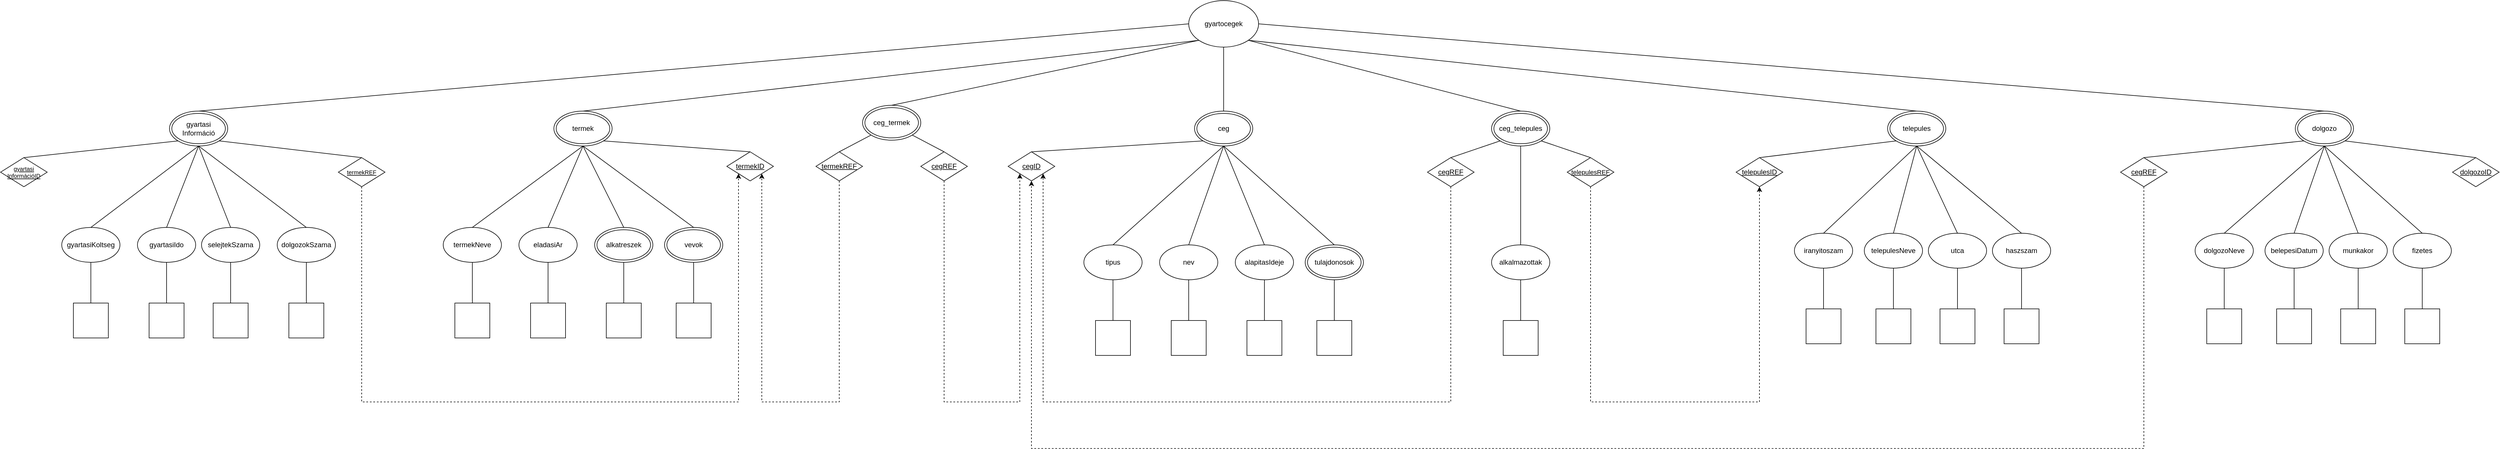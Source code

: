 <mxfile version="22.1.4" type="device">
  <diagram name="1 oldal" id="Rs6_arZtTbq6OqlRmlSQ">
    <mxGraphModel dx="5931" dy="1873" grid="1" gridSize="10" guides="1" tooltips="1" connect="1" arrows="1" fold="1" page="1" pageScale="1" pageWidth="827" pageHeight="1169" math="0" shadow="0">
      <root>
        <mxCell id="0" />
        <mxCell id="1" parent="0" />
        <mxCell id="69vFRkAeD7c9XC2ptMdu-1" value="gyartocegek" style="ellipse;whiteSpace=wrap;html=1;" parent="1" vertex="1">
          <mxGeometry x="340" y="30" width="120" height="80" as="geometry" />
        </mxCell>
        <mxCell id="69vFRkAeD7c9XC2ptMdu-2" value="ceg" style="ellipse;shape=doubleEllipse;whiteSpace=wrap;html=1;" parent="1" vertex="1">
          <mxGeometry x="350" y="220" width="100" height="60" as="geometry" />
        </mxCell>
        <mxCell id="69vFRkAeD7c9XC2ptMdu-3" value="telepules" style="ellipse;shape=doubleEllipse;whiteSpace=wrap;html=1;" parent="1" vertex="1">
          <mxGeometry x="1540" y="220" width="100" height="60" as="geometry" />
        </mxCell>
        <mxCell id="69vFRkAeD7c9XC2ptMdu-4" value="termek" style="ellipse;shape=doubleEllipse;whiteSpace=wrap;html=1;" parent="1" vertex="1">
          <mxGeometry x="-750" y="220" width="100" height="60" as="geometry" />
        </mxCell>
        <mxCell id="69vFRkAeD7c9XC2ptMdu-5" value="ceg_termek" style="ellipse;shape=doubleEllipse;whiteSpace=wrap;html=1;" parent="1" vertex="1">
          <mxGeometry x="-220" y="210" width="100" height="60" as="geometry" />
        </mxCell>
        <mxCell id="69vFRkAeD7c9XC2ptMdu-6" value="ceg_telepules" style="ellipse;shape=doubleEllipse;whiteSpace=wrap;html=1;" parent="1" vertex="1">
          <mxGeometry x="860" y="220" width="100" height="60" as="geometry" />
        </mxCell>
        <mxCell id="69vFRkAeD7c9XC2ptMdu-7" value="dolgozo" style="ellipse;shape=doubleEllipse;whiteSpace=wrap;html=1;" parent="1" vertex="1">
          <mxGeometry x="2240" y="220" width="100" height="60" as="geometry" />
        </mxCell>
        <mxCell id="69vFRkAeD7c9XC2ptMdu-8" value="gyartasi&lt;br&gt;Információ" style="ellipse;shape=doubleEllipse;whiteSpace=wrap;html=1;" parent="1" vertex="1">
          <mxGeometry x="-1410" y="220" width="100" height="60" as="geometry" />
        </mxCell>
        <mxCell id="69vFRkAeD7c9XC2ptMdu-9" value="&lt;u&gt;cegID&lt;/u&gt;" style="rhombus;whiteSpace=wrap;html=1;" parent="1" vertex="1">
          <mxGeometry x="30" y="290" width="80" height="50" as="geometry" />
        </mxCell>
        <mxCell id="69vFRkAeD7c9XC2ptMdu-10" value="&lt;u&gt;termekID&lt;/u&gt;" style="rhombus;whiteSpace=wrap;html=1;" parent="1" vertex="1">
          <mxGeometry x="-453" y="290" width="80" height="50" as="geometry" />
        </mxCell>
        <mxCell id="69vFRkAeD7c9XC2ptMdu-11" value="&lt;u style=&quot;font-size: 10px;&quot;&gt;gyartasi&lt;br style=&quot;font-size: 10px;&quot;&gt;InformációID&lt;br style=&quot;font-size: 10px;&quot;&gt;&lt;/u&gt;" style="rhombus;whiteSpace=wrap;html=1;fontSize=10;" parent="1" vertex="1">
          <mxGeometry x="-1700" y="300" width="80" height="50" as="geometry" />
        </mxCell>
        <mxCell id="69vFRkAeD7c9XC2ptMdu-12" value="&lt;u&gt;cegREF&lt;/u&gt;" style="rhombus;whiteSpace=wrap;html=1;" parent="1" vertex="1">
          <mxGeometry x="750" y="300" width="80" height="50" as="geometry" />
        </mxCell>
        <mxCell id="69vFRkAeD7c9XC2ptMdu-13" value="&lt;u style=&quot;font-size: 11px;&quot;&gt;telepulesREF&lt;/u&gt;" style="rhombus;whiteSpace=wrap;html=1;fontSize=11;" parent="1" vertex="1">
          <mxGeometry x="990" y="300" width="80" height="50" as="geometry" />
        </mxCell>
        <mxCell id="69vFRkAeD7c9XC2ptMdu-14" value="&lt;u&gt;cegREF&lt;/u&gt;" style="rhombus;whiteSpace=wrap;html=1;" parent="1" vertex="1">
          <mxGeometry x="-120" y="290" width="80" height="50" as="geometry" />
        </mxCell>
        <mxCell id="69vFRkAeD7c9XC2ptMdu-15" value="&lt;u&gt;termekREF&lt;/u&gt;" style="rhombus;whiteSpace=wrap;html=1;" parent="1" vertex="1">
          <mxGeometry x="-300" y="290" width="80" height="50" as="geometry" />
        </mxCell>
        <mxCell id="69vFRkAeD7c9XC2ptMdu-16" value="&lt;u&gt;telepulesID&lt;/u&gt;" style="rhombus;whiteSpace=wrap;html=1;" parent="1" vertex="1">
          <mxGeometry x="1280" y="300" width="80" height="50" as="geometry" />
        </mxCell>
        <mxCell id="69vFRkAeD7c9XC2ptMdu-17" value="&lt;u&gt;dolgozoID&lt;/u&gt;" style="rhombus;whiteSpace=wrap;html=1;" parent="1" vertex="1">
          <mxGeometry x="2510" y="300" width="80" height="50" as="geometry" />
        </mxCell>
        <mxCell id="69vFRkAeD7c9XC2ptMdu-18" value="&lt;u&gt;cegREF&lt;/u&gt;" style="rhombus;whiteSpace=wrap;html=1;" parent="1" vertex="1">
          <mxGeometry x="1940" y="300" width="80" height="50" as="geometry" />
        </mxCell>
        <mxCell id="69vFRkAeD7c9XC2ptMdu-131" style="edgeStyle=elbowEdgeStyle;rounded=0;orthogonalLoop=1;jettySize=auto;html=1;exitX=0.5;exitY=1;exitDx=0;exitDy=0;entryX=0;entryY=1;entryDx=0;entryDy=0;elbow=vertical;dashed=1;fontColor=#000000;" parent="1" source="69vFRkAeD7c9XC2ptMdu-19" target="69vFRkAeD7c9XC2ptMdu-10" edge="1">
          <mxGeometry relative="1" as="geometry">
            <Array as="points">
              <mxPoint x="-770" y="720" />
            </Array>
          </mxGeometry>
        </mxCell>
        <mxCell id="69vFRkAeD7c9XC2ptMdu-19" value="&lt;u style=&quot;font-size: 10px;&quot;&gt;termekREF&lt;br style=&quot;font-size: 10px;&quot;&gt;&lt;/u&gt;" style="rhombus;whiteSpace=wrap;html=1;fontSize=10;" parent="1" vertex="1">
          <mxGeometry x="-1120" y="300" width="80" height="50" as="geometry" />
        </mxCell>
        <mxCell id="69vFRkAeD7c9XC2ptMdu-20" value="nev" style="ellipse;whiteSpace=wrap;html=1;" parent="1" vertex="1">
          <mxGeometry x="290" y="450" width="100" height="60" as="geometry" />
        </mxCell>
        <mxCell id="69vFRkAeD7c9XC2ptMdu-21" value="tipus" style="ellipse;whiteSpace=wrap;html=1;" parent="1" vertex="1">
          <mxGeometry x="160" y="450" width="100" height="60" as="geometry" />
        </mxCell>
        <mxCell id="69vFRkAeD7c9XC2ptMdu-22" value="alapitasIdeje" style="ellipse;whiteSpace=wrap;html=1;" parent="1" vertex="1">
          <mxGeometry x="420" y="450" width="100" height="60" as="geometry" />
        </mxCell>
        <mxCell id="69vFRkAeD7c9XC2ptMdu-23" value="tulajdonosok" style="ellipse;shape=doubleEllipse;whiteSpace=wrap;html=1;" parent="1" vertex="1">
          <mxGeometry x="540" y="450" width="100" height="60" as="geometry" />
        </mxCell>
        <mxCell id="69vFRkAeD7c9XC2ptMdu-24" value="" style="whiteSpace=wrap;html=1;aspect=fixed;" parent="1" vertex="1">
          <mxGeometry x="180" y="580" width="60" height="60" as="geometry" />
        </mxCell>
        <mxCell id="69vFRkAeD7c9XC2ptMdu-25" value="" style="whiteSpace=wrap;html=1;aspect=fixed;" parent="1" vertex="1">
          <mxGeometry x="310" y="580" width="60" height="60" as="geometry" />
        </mxCell>
        <mxCell id="69vFRkAeD7c9XC2ptMdu-26" value="" style="whiteSpace=wrap;html=1;aspect=fixed;" parent="1" vertex="1">
          <mxGeometry x="440" y="580" width="60" height="60" as="geometry" />
        </mxCell>
        <mxCell id="69vFRkAeD7c9XC2ptMdu-27" value="" style="whiteSpace=wrap;html=1;aspect=fixed;" parent="1" vertex="1">
          <mxGeometry x="560" y="580" width="60" height="60" as="geometry" />
        </mxCell>
        <mxCell id="69vFRkAeD7c9XC2ptMdu-28" value="alkalmazottak" style="ellipse;whiteSpace=wrap;html=1;" parent="1" vertex="1">
          <mxGeometry x="860" y="450" width="100" height="60" as="geometry" />
        </mxCell>
        <mxCell id="69vFRkAeD7c9XC2ptMdu-29" value="" style="whiteSpace=wrap;html=1;aspect=fixed;" parent="1" vertex="1">
          <mxGeometry x="880" y="580" width="60" height="60" as="geometry" />
        </mxCell>
        <mxCell id="69vFRkAeD7c9XC2ptMdu-32" value="iranyitoszam" style="ellipse;whiteSpace=wrap;html=1;" parent="1" vertex="1">
          <mxGeometry x="1380" y="430" width="100" height="60" as="geometry" />
        </mxCell>
        <mxCell id="69vFRkAeD7c9XC2ptMdu-33" value="" style="whiteSpace=wrap;html=1;aspect=fixed;" parent="1" vertex="1">
          <mxGeometry x="1400" y="560" width="60" height="60" as="geometry" />
        </mxCell>
        <mxCell id="69vFRkAeD7c9XC2ptMdu-34" value="telepulesNeve" style="ellipse;whiteSpace=wrap;html=1;" parent="1" vertex="1">
          <mxGeometry x="1500" y="430" width="100" height="60" as="geometry" />
        </mxCell>
        <mxCell id="69vFRkAeD7c9XC2ptMdu-35" value="" style="whiteSpace=wrap;html=1;aspect=fixed;" parent="1" vertex="1">
          <mxGeometry x="1520" y="560" width="60" height="60" as="geometry" />
        </mxCell>
        <mxCell id="69vFRkAeD7c9XC2ptMdu-36" value="utca" style="ellipse;whiteSpace=wrap;html=1;" parent="1" vertex="1">
          <mxGeometry x="1610" y="430" width="100" height="60" as="geometry" />
        </mxCell>
        <mxCell id="69vFRkAeD7c9XC2ptMdu-37" value="" style="whiteSpace=wrap;html=1;aspect=fixed;" parent="1" vertex="1">
          <mxGeometry x="1630" y="560" width="60" height="60" as="geometry" />
        </mxCell>
        <mxCell id="69vFRkAeD7c9XC2ptMdu-38" value="haszszam" style="ellipse;whiteSpace=wrap;html=1;" parent="1" vertex="1">
          <mxGeometry x="1720" y="430" width="100" height="60" as="geometry" />
        </mxCell>
        <mxCell id="69vFRkAeD7c9XC2ptMdu-39" value="" style="whiteSpace=wrap;html=1;aspect=fixed;" parent="1" vertex="1">
          <mxGeometry x="1740" y="560" width="60" height="60" as="geometry" />
        </mxCell>
        <mxCell id="69vFRkAeD7c9XC2ptMdu-40" value="dolgozoNeve" style="ellipse;whiteSpace=wrap;html=1;" parent="1" vertex="1">
          <mxGeometry x="2068" y="430" width="100" height="60" as="geometry" />
        </mxCell>
        <mxCell id="69vFRkAeD7c9XC2ptMdu-41" value="" style="whiteSpace=wrap;html=1;aspect=fixed;" parent="1" vertex="1">
          <mxGeometry x="2088" y="560" width="60" height="60" as="geometry" />
        </mxCell>
        <mxCell id="69vFRkAeD7c9XC2ptMdu-42" value="belepesiDatum" style="ellipse;whiteSpace=wrap;html=1;" parent="1" vertex="1">
          <mxGeometry x="2188" y="430" width="100" height="60" as="geometry" />
        </mxCell>
        <mxCell id="69vFRkAeD7c9XC2ptMdu-43" value="" style="whiteSpace=wrap;html=1;aspect=fixed;" parent="1" vertex="1">
          <mxGeometry x="2208" y="560" width="60" height="60" as="geometry" />
        </mxCell>
        <mxCell id="69vFRkAeD7c9XC2ptMdu-44" value="munkakor" style="ellipse;whiteSpace=wrap;html=1;" parent="1" vertex="1">
          <mxGeometry x="2298" y="430" width="100" height="60" as="geometry" />
        </mxCell>
        <mxCell id="69vFRkAeD7c9XC2ptMdu-45" value="" style="whiteSpace=wrap;html=1;aspect=fixed;" parent="1" vertex="1">
          <mxGeometry x="2318" y="560" width="60" height="60" as="geometry" />
        </mxCell>
        <mxCell id="69vFRkAeD7c9XC2ptMdu-46" value="fizetes" style="ellipse;whiteSpace=wrap;html=1;" parent="1" vertex="1">
          <mxGeometry x="2408" y="430" width="100" height="60" as="geometry" />
        </mxCell>
        <mxCell id="69vFRkAeD7c9XC2ptMdu-47" value="" style="whiteSpace=wrap;html=1;aspect=fixed;" parent="1" vertex="1">
          <mxGeometry x="2428" y="560" width="60" height="60" as="geometry" />
        </mxCell>
        <mxCell id="69vFRkAeD7c9XC2ptMdu-48" value="eladasiAr" style="ellipse;whiteSpace=wrap;html=1;" parent="1" vertex="1">
          <mxGeometry x="-810" y="420" width="100" height="60" as="geometry" />
        </mxCell>
        <mxCell id="69vFRkAeD7c9XC2ptMdu-49" value="termekNeve" style="ellipse;whiteSpace=wrap;html=1;" parent="1" vertex="1">
          <mxGeometry x="-940" y="420" width="100" height="60" as="geometry" />
        </mxCell>
        <mxCell id="69vFRkAeD7c9XC2ptMdu-50" value="" style="whiteSpace=wrap;html=1;aspect=fixed;" parent="1" vertex="1">
          <mxGeometry x="-920" y="550" width="60" height="60" as="geometry" />
        </mxCell>
        <mxCell id="69vFRkAeD7c9XC2ptMdu-51" value="" style="whiteSpace=wrap;html=1;aspect=fixed;" parent="1" vertex="1">
          <mxGeometry x="-790" y="550" width="60" height="60" as="geometry" />
        </mxCell>
        <mxCell id="69vFRkAeD7c9XC2ptMdu-52" value="alkatreszek" style="ellipse;shape=doubleEllipse;whiteSpace=wrap;html=1;" parent="1" vertex="1">
          <mxGeometry x="-680" y="420" width="100" height="60" as="geometry" />
        </mxCell>
        <mxCell id="69vFRkAeD7c9XC2ptMdu-53" value="" style="whiteSpace=wrap;html=1;aspect=fixed;" parent="1" vertex="1">
          <mxGeometry x="-660" y="550" width="60" height="60" as="geometry" />
        </mxCell>
        <mxCell id="69vFRkAeD7c9XC2ptMdu-54" value="vevok" style="ellipse;shape=doubleEllipse;whiteSpace=wrap;html=1;" parent="1" vertex="1">
          <mxGeometry x="-560" y="420" width="100" height="60" as="geometry" />
        </mxCell>
        <mxCell id="69vFRkAeD7c9XC2ptMdu-55" value="" style="whiteSpace=wrap;html=1;aspect=fixed;" parent="1" vertex="1">
          <mxGeometry x="-540" y="550" width="60" height="60" as="geometry" />
        </mxCell>
        <mxCell id="69vFRkAeD7c9XC2ptMdu-56" value="gyartasiIdo" style="ellipse;whiteSpace=wrap;html=1;" parent="1" vertex="1">
          <mxGeometry x="-1465" y="420" width="100" height="60" as="geometry" />
        </mxCell>
        <mxCell id="69vFRkAeD7c9XC2ptMdu-57" value="gyartasiKoltseg" style="ellipse;whiteSpace=wrap;html=1;" parent="1" vertex="1">
          <mxGeometry x="-1595" y="420" width="100" height="60" as="geometry" />
        </mxCell>
        <mxCell id="69vFRkAeD7c9XC2ptMdu-58" value="" style="whiteSpace=wrap;html=1;aspect=fixed;" parent="1" vertex="1">
          <mxGeometry x="-1575" y="550" width="60" height="60" as="geometry" />
        </mxCell>
        <mxCell id="69vFRkAeD7c9XC2ptMdu-59" value="" style="whiteSpace=wrap;html=1;aspect=fixed;" parent="1" vertex="1">
          <mxGeometry x="-1445" y="550" width="60" height="60" as="geometry" />
        </mxCell>
        <mxCell id="69vFRkAeD7c9XC2ptMdu-60" value="dolgozokSzama" style="ellipse;whiteSpace=wrap;html=1;" parent="1" vertex="1">
          <mxGeometry x="-1225" y="420" width="100" height="60" as="geometry" />
        </mxCell>
        <mxCell id="69vFRkAeD7c9XC2ptMdu-61" value="selejtekSzama" style="ellipse;whiteSpace=wrap;html=1;" parent="1" vertex="1">
          <mxGeometry x="-1355" y="420" width="100" height="60" as="geometry" />
        </mxCell>
        <mxCell id="69vFRkAeD7c9XC2ptMdu-62" value="" style="whiteSpace=wrap;html=1;aspect=fixed;" parent="1" vertex="1">
          <mxGeometry x="-1335" y="550" width="60" height="60" as="geometry" />
        </mxCell>
        <mxCell id="69vFRkAeD7c9XC2ptMdu-63" value="" style="whiteSpace=wrap;html=1;aspect=fixed;" parent="1" vertex="1">
          <mxGeometry x="-1205" y="550" width="60" height="60" as="geometry" />
        </mxCell>
        <mxCell id="69vFRkAeD7c9XC2ptMdu-68" value="" style="endArrow=none;html=1;rounded=0;entryX=0.5;entryY=1;entryDx=0;entryDy=0;exitX=0.5;exitY=0;exitDx=0;exitDy=0;strokeWidth=1;fontColor=#000000;" parent="1" source="69vFRkAeD7c9XC2ptMdu-60" target="69vFRkAeD7c9XC2ptMdu-8" edge="1">
          <mxGeometry width="50" height="50" relative="1" as="geometry">
            <mxPoint x="-980" y="370" as="sourcePoint" />
            <mxPoint x="-930" y="320" as="targetPoint" />
          </mxGeometry>
        </mxCell>
        <mxCell id="69vFRkAeD7c9XC2ptMdu-69" value="" style="endArrow=none;html=1;rounded=0;entryX=0.5;entryY=1;entryDx=0;entryDy=0;exitX=0.5;exitY=0;exitDx=0;exitDy=0;strokeWidth=1;fontColor=#000000;" parent="1" source="69vFRkAeD7c9XC2ptMdu-61" target="69vFRkAeD7c9XC2ptMdu-8" edge="1">
          <mxGeometry width="50" height="50" relative="1" as="geometry">
            <mxPoint x="-1165" y="430" as="sourcePoint" />
            <mxPoint x="-1350" y="290" as="targetPoint" />
          </mxGeometry>
        </mxCell>
        <mxCell id="69vFRkAeD7c9XC2ptMdu-70" value="" style="endArrow=none;html=1;rounded=0;entryX=0.5;entryY=1;entryDx=0;entryDy=0;exitX=0.5;exitY=0;exitDx=0;exitDy=0;strokeWidth=1;fontColor=#000000;" parent="1" source="69vFRkAeD7c9XC2ptMdu-56" target="69vFRkAeD7c9XC2ptMdu-8" edge="1">
          <mxGeometry width="50" height="50" relative="1" as="geometry">
            <mxPoint x="-1295" y="430" as="sourcePoint" />
            <mxPoint x="-1350" y="290" as="targetPoint" />
          </mxGeometry>
        </mxCell>
        <mxCell id="69vFRkAeD7c9XC2ptMdu-71" value="" style="endArrow=none;html=1;rounded=0;entryX=0.5;entryY=1;entryDx=0;entryDy=0;exitX=0.5;exitY=0;exitDx=0;exitDy=0;strokeWidth=1;fontColor=#000000;" parent="1" source="69vFRkAeD7c9XC2ptMdu-57" target="69vFRkAeD7c9XC2ptMdu-8" edge="1">
          <mxGeometry width="50" height="50" relative="1" as="geometry">
            <mxPoint x="-1285" y="440" as="sourcePoint" />
            <mxPoint x="-1340" y="300" as="targetPoint" />
          </mxGeometry>
        </mxCell>
        <mxCell id="69vFRkAeD7c9XC2ptMdu-72" value="" style="endArrow=none;html=1;rounded=0;entryX=0.5;entryY=1;entryDx=0;entryDy=0;strokeWidth=1;fontColor=#000000;" parent="1" source="69vFRkAeD7c9XC2ptMdu-58" target="69vFRkAeD7c9XC2ptMdu-57" edge="1">
          <mxGeometry width="50" height="50" relative="1" as="geometry">
            <mxPoint x="-1535" y="430" as="sourcePoint" />
            <mxPoint x="-1350" y="290" as="targetPoint" />
          </mxGeometry>
        </mxCell>
        <mxCell id="69vFRkAeD7c9XC2ptMdu-73" value="" style="endArrow=none;html=1;rounded=0;entryX=0.5;entryY=1;entryDx=0;entryDy=0;strokeWidth=1;exitX=0.5;exitY=0;exitDx=0;exitDy=0;fontColor=#000000;" parent="1" source="69vFRkAeD7c9XC2ptMdu-59" target="69vFRkAeD7c9XC2ptMdu-56" edge="1">
          <mxGeometry width="50" height="50" relative="1" as="geometry">
            <mxPoint x="-1535" y="560" as="sourcePoint" />
            <mxPoint x="-1535" y="490" as="targetPoint" />
          </mxGeometry>
        </mxCell>
        <mxCell id="69vFRkAeD7c9XC2ptMdu-74" value="" style="endArrow=none;html=1;rounded=0;entryX=0.5;entryY=1;entryDx=0;entryDy=0;strokeWidth=1;exitX=0.5;exitY=0;exitDx=0;exitDy=0;fontColor=#000000;" parent="1" source="69vFRkAeD7c9XC2ptMdu-62" target="69vFRkAeD7c9XC2ptMdu-61" edge="1">
          <mxGeometry width="50" height="50" relative="1" as="geometry">
            <mxPoint x="-1525" y="570" as="sourcePoint" />
            <mxPoint x="-1525" y="500" as="targetPoint" />
          </mxGeometry>
        </mxCell>
        <mxCell id="69vFRkAeD7c9XC2ptMdu-75" value="" style="endArrow=none;html=1;rounded=0;entryX=0.5;entryY=1;entryDx=0;entryDy=0;strokeWidth=1;exitX=0.5;exitY=0;exitDx=0;exitDy=0;fontColor=#000000;" parent="1" source="69vFRkAeD7c9XC2ptMdu-63" target="69vFRkAeD7c9XC2ptMdu-60" edge="1">
          <mxGeometry width="50" height="50" relative="1" as="geometry">
            <mxPoint x="-1515" y="580" as="sourcePoint" />
            <mxPoint x="-1515" y="510" as="targetPoint" />
          </mxGeometry>
        </mxCell>
        <mxCell id="69vFRkAeD7c9XC2ptMdu-76" value="" style="endArrow=none;html=1;rounded=0;entryX=0.5;entryY=1;entryDx=0;entryDy=0;strokeWidth=1;exitX=0.5;exitY=0;exitDx=0;exitDy=0;fontColor=#000000;" parent="1" source="69vFRkAeD7c9XC2ptMdu-49" target="69vFRkAeD7c9XC2ptMdu-4" edge="1">
          <mxGeometry width="50" height="50" relative="1" as="geometry">
            <mxPoint x="-1505" y="590" as="sourcePoint" />
            <mxPoint x="-1505" y="520" as="targetPoint" />
          </mxGeometry>
        </mxCell>
        <mxCell id="69vFRkAeD7c9XC2ptMdu-78" value="" style="endArrow=none;html=1;rounded=0;entryX=0.5;entryY=1;entryDx=0;entryDy=0;strokeWidth=1;exitX=0.5;exitY=0;exitDx=0;exitDy=0;fontColor=#000000;" parent="1" source="69vFRkAeD7c9XC2ptMdu-48" target="69vFRkAeD7c9XC2ptMdu-4" edge="1">
          <mxGeometry width="50" height="50" relative="1" as="geometry">
            <mxPoint x="-880" y="430" as="sourcePoint" />
            <mxPoint x="-690" y="290" as="targetPoint" />
          </mxGeometry>
        </mxCell>
        <mxCell id="69vFRkAeD7c9XC2ptMdu-79" value="" style="endArrow=none;html=1;rounded=0;entryX=0.5;entryY=1;entryDx=0;entryDy=0;strokeWidth=1;exitX=0.5;exitY=0;exitDx=0;exitDy=0;fontColor=#000000;" parent="1" source="69vFRkAeD7c9XC2ptMdu-52" target="69vFRkAeD7c9XC2ptMdu-4" edge="1">
          <mxGeometry width="50" height="50" relative="1" as="geometry">
            <mxPoint x="-870" y="440" as="sourcePoint" />
            <mxPoint x="-680" y="300" as="targetPoint" />
          </mxGeometry>
        </mxCell>
        <mxCell id="69vFRkAeD7c9XC2ptMdu-80" value="" style="endArrow=none;html=1;rounded=0;entryX=0.5;entryY=1;entryDx=0;entryDy=0;strokeWidth=1;exitX=0.5;exitY=0;exitDx=0;exitDy=0;fontColor=#000000;" parent="1" source="69vFRkAeD7c9XC2ptMdu-54" target="69vFRkAeD7c9XC2ptMdu-4" edge="1">
          <mxGeometry width="50" height="50" relative="1" as="geometry">
            <mxPoint x="-860" y="450" as="sourcePoint" />
            <mxPoint x="-670" y="310" as="targetPoint" />
          </mxGeometry>
        </mxCell>
        <mxCell id="69vFRkAeD7c9XC2ptMdu-81" value="" style="endArrow=none;html=1;rounded=0;entryX=0.5;entryY=1;entryDx=0;entryDy=0;strokeWidth=1;exitX=0.5;exitY=0;exitDx=0;exitDy=0;fontColor=#000000;" parent="1" source="69vFRkAeD7c9XC2ptMdu-50" target="69vFRkAeD7c9XC2ptMdu-49" edge="1">
          <mxGeometry width="50" height="50" relative="1" as="geometry">
            <mxPoint x="-850" y="460" as="sourcePoint" />
            <mxPoint x="-660" y="320" as="targetPoint" />
          </mxGeometry>
        </mxCell>
        <mxCell id="69vFRkAeD7c9XC2ptMdu-82" value="" style="endArrow=none;html=1;rounded=0;entryX=0.5;entryY=1;entryDx=0;entryDy=0;strokeWidth=1;exitX=0.5;exitY=0;exitDx=0;exitDy=0;fontColor=#000000;" parent="1" source="69vFRkAeD7c9XC2ptMdu-51" target="69vFRkAeD7c9XC2ptMdu-48" edge="1">
          <mxGeometry width="50" height="50" relative="1" as="geometry">
            <mxPoint x="-880" y="560" as="sourcePoint" />
            <mxPoint x="-880" y="490" as="targetPoint" />
          </mxGeometry>
        </mxCell>
        <mxCell id="69vFRkAeD7c9XC2ptMdu-83" value="" style="endArrow=none;html=1;rounded=0;entryX=0.5;entryY=1;entryDx=0;entryDy=0;strokeWidth=1;exitX=0.5;exitY=0;exitDx=0;exitDy=0;fontColor=#000000;" parent="1" source="69vFRkAeD7c9XC2ptMdu-53" target="69vFRkAeD7c9XC2ptMdu-52" edge="1">
          <mxGeometry width="50" height="50" relative="1" as="geometry">
            <mxPoint x="-870" y="570" as="sourcePoint" />
            <mxPoint x="-870" y="500" as="targetPoint" />
          </mxGeometry>
        </mxCell>
        <mxCell id="69vFRkAeD7c9XC2ptMdu-84" value="" style="endArrow=none;html=1;rounded=0;entryX=0.5;entryY=1;entryDx=0;entryDy=0;strokeWidth=1;exitX=0.5;exitY=0;exitDx=0;exitDy=0;fontColor=#000000;" parent="1" source="69vFRkAeD7c9XC2ptMdu-55" target="69vFRkAeD7c9XC2ptMdu-54" edge="1">
          <mxGeometry width="50" height="50" relative="1" as="geometry">
            <mxPoint x="-860" y="580" as="sourcePoint" />
            <mxPoint x="-860" y="510" as="targetPoint" />
          </mxGeometry>
        </mxCell>
        <mxCell id="69vFRkAeD7c9XC2ptMdu-85" value="" style="endArrow=none;html=1;rounded=0;entryX=0;entryY=1;entryDx=0;entryDy=0;exitX=0.5;exitY=0;exitDx=0;exitDy=0;strokeWidth=1;fontColor=#000000;" parent="1" source="69vFRkAeD7c9XC2ptMdu-11" target="69vFRkAeD7c9XC2ptMdu-8" edge="1">
          <mxGeometry width="50" height="50" relative="1" as="geometry">
            <mxPoint x="-1535" y="430" as="sourcePoint" />
            <mxPoint x="-1350" y="290" as="targetPoint" />
          </mxGeometry>
        </mxCell>
        <mxCell id="69vFRkAeD7c9XC2ptMdu-86" value="" style="endArrow=none;html=1;rounded=0;entryX=1;entryY=1;entryDx=0;entryDy=0;exitX=0.5;exitY=0;exitDx=0;exitDy=0;strokeWidth=1;fontColor=#000000;" parent="1" source="69vFRkAeD7c9XC2ptMdu-19" target="69vFRkAeD7c9XC2ptMdu-8" edge="1">
          <mxGeometry width="50" height="50" relative="1" as="geometry">
            <mxPoint x="-1525" y="440" as="sourcePoint" />
            <mxPoint x="-1340" y="300" as="targetPoint" />
          </mxGeometry>
        </mxCell>
        <mxCell id="69vFRkAeD7c9XC2ptMdu-87" value="" style="endArrow=none;html=1;rounded=0;entryX=1;entryY=1;entryDx=0;entryDy=0;strokeWidth=1;exitX=0.5;exitY=0;exitDx=0;exitDy=0;fontColor=#000000;" parent="1" source="69vFRkAeD7c9XC2ptMdu-10" target="69vFRkAeD7c9XC2ptMdu-4" edge="1">
          <mxGeometry width="50" height="50" relative="1" as="geometry">
            <mxPoint x="-500" y="430" as="sourcePoint" />
            <mxPoint x="-690" y="290" as="targetPoint" />
          </mxGeometry>
        </mxCell>
        <mxCell id="69vFRkAeD7c9XC2ptMdu-88" value="" style="endArrow=none;html=1;rounded=0;entryX=0;entryY=1;entryDx=0;entryDy=0;strokeWidth=1;exitX=0.5;exitY=0;exitDx=0;exitDy=0;fontColor=#000000;" parent="1" source="69vFRkAeD7c9XC2ptMdu-15" target="69vFRkAeD7c9XC2ptMdu-5" edge="1">
          <mxGeometry width="50" height="50" relative="1" as="geometry">
            <mxPoint x="-260" y="300" as="sourcePoint" />
            <mxPoint x="-680" y="300" as="targetPoint" />
          </mxGeometry>
        </mxCell>
        <mxCell id="69vFRkAeD7c9XC2ptMdu-89" value="" style="endArrow=none;html=1;rounded=0;entryX=1;entryY=1;entryDx=0;entryDy=0;strokeWidth=1;exitX=0.5;exitY=0;exitDx=0;exitDy=0;fontColor=#000000;" parent="1" source="69vFRkAeD7c9XC2ptMdu-14" target="69vFRkAeD7c9XC2ptMdu-5" edge="1">
          <mxGeometry width="50" height="50" relative="1" as="geometry">
            <mxPoint x="-480" y="450" as="sourcePoint" />
            <mxPoint x="-670" y="310" as="targetPoint" />
          </mxGeometry>
        </mxCell>
        <mxCell id="69vFRkAeD7c9XC2ptMdu-90" value="" style="endArrow=none;html=1;rounded=0;entryX=0.5;entryY=0;entryDx=0;entryDy=0;strokeWidth=1;exitX=0;exitY=1;exitDx=0;exitDy=0;fontColor=#000000;" parent="1" source="69vFRkAeD7c9XC2ptMdu-2" target="69vFRkAeD7c9XC2ptMdu-9" edge="1">
          <mxGeometry width="50" height="50" relative="1" as="geometry">
            <mxPoint x="-70" y="300" as="sourcePoint" />
            <mxPoint x="-125" y="271" as="targetPoint" />
          </mxGeometry>
        </mxCell>
        <mxCell id="69vFRkAeD7c9XC2ptMdu-91" value="" style="endArrow=none;html=1;rounded=0;entryX=0.5;entryY=0;entryDx=0;entryDy=0;strokeWidth=1;exitX=0.5;exitY=1;exitDx=0;exitDy=0;fontColor=#000000;" parent="1" source="69vFRkAeD7c9XC2ptMdu-2" target="69vFRkAeD7c9XC2ptMdu-21" edge="1">
          <mxGeometry width="50" height="50" relative="1" as="geometry">
            <mxPoint x="-60" y="310" as="sourcePoint" />
            <mxPoint x="-115" y="281" as="targetPoint" />
          </mxGeometry>
        </mxCell>
        <mxCell id="69vFRkAeD7c9XC2ptMdu-92" value="" style="endArrow=none;html=1;rounded=0;entryX=0.5;entryY=0;entryDx=0;entryDy=0;strokeWidth=1;exitX=0.5;exitY=1;exitDx=0;exitDy=0;fontColor=#000000;" parent="1" source="69vFRkAeD7c9XC2ptMdu-2" target="69vFRkAeD7c9XC2ptMdu-20" edge="1">
          <mxGeometry width="50" height="50" relative="1" as="geometry">
            <mxPoint x="410" y="290" as="sourcePoint" />
            <mxPoint x="220" y="460" as="targetPoint" />
          </mxGeometry>
        </mxCell>
        <mxCell id="69vFRkAeD7c9XC2ptMdu-93" value="" style="endArrow=none;html=1;rounded=0;entryX=0.5;entryY=0;entryDx=0;entryDy=0;strokeWidth=1;exitX=0.5;exitY=1;exitDx=0;exitDy=0;fontColor=#000000;" parent="1" source="69vFRkAeD7c9XC2ptMdu-2" target="69vFRkAeD7c9XC2ptMdu-22" edge="1">
          <mxGeometry width="50" height="50" relative="1" as="geometry">
            <mxPoint x="420" y="300" as="sourcePoint" />
            <mxPoint x="230" y="470" as="targetPoint" />
          </mxGeometry>
        </mxCell>
        <mxCell id="69vFRkAeD7c9XC2ptMdu-94" value="" style="endArrow=none;html=1;rounded=0;entryX=0.5;entryY=0;entryDx=0;entryDy=0;strokeWidth=1;exitX=0.5;exitY=1;exitDx=0;exitDy=0;fontColor=#000000;" parent="1" source="69vFRkAeD7c9XC2ptMdu-2" target="69vFRkAeD7c9XC2ptMdu-23" edge="1">
          <mxGeometry width="50" height="50" relative="1" as="geometry">
            <mxPoint x="430" y="310" as="sourcePoint" />
            <mxPoint x="240" y="480" as="targetPoint" />
          </mxGeometry>
        </mxCell>
        <mxCell id="69vFRkAeD7c9XC2ptMdu-95" value="" style="endArrow=none;html=1;rounded=0;entryX=0.5;entryY=0;entryDx=0;entryDy=0;strokeWidth=1;exitX=0.5;exitY=1;exitDx=0;exitDy=0;fontColor=#000000;" parent="1" source="69vFRkAeD7c9XC2ptMdu-21" target="69vFRkAeD7c9XC2ptMdu-24" edge="1">
          <mxGeometry width="50" height="50" relative="1" as="geometry">
            <mxPoint x="440" y="320" as="sourcePoint" />
            <mxPoint x="250" y="490" as="targetPoint" />
          </mxGeometry>
        </mxCell>
        <mxCell id="69vFRkAeD7c9XC2ptMdu-96" value="" style="endArrow=none;html=1;rounded=0;entryX=0.5;entryY=0;entryDx=0;entryDy=0;strokeWidth=1;exitX=0.5;exitY=1;exitDx=0;exitDy=0;fontColor=#000000;" parent="1" source="69vFRkAeD7c9XC2ptMdu-20" target="69vFRkAeD7c9XC2ptMdu-25" edge="1">
          <mxGeometry width="50" height="50" relative="1" as="geometry">
            <mxPoint x="220" y="520" as="sourcePoint" />
            <mxPoint x="220" y="590" as="targetPoint" />
          </mxGeometry>
        </mxCell>
        <mxCell id="69vFRkAeD7c9XC2ptMdu-97" value="" style="endArrow=none;html=1;rounded=0;entryX=0.5;entryY=0;entryDx=0;entryDy=0;strokeWidth=1;exitX=0.5;exitY=1;exitDx=0;exitDy=0;fontColor=#000000;" parent="1" source="69vFRkAeD7c9XC2ptMdu-22" target="69vFRkAeD7c9XC2ptMdu-26" edge="1">
          <mxGeometry width="50" height="50" relative="1" as="geometry">
            <mxPoint x="230" y="530" as="sourcePoint" />
            <mxPoint x="230" y="600" as="targetPoint" />
          </mxGeometry>
        </mxCell>
        <mxCell id="69vFRkAeD7c9XC2ptMdu-98" value="" style="endArrow=none;html=1;rounded=0;entryX=0.5;entryY=0;entryDx=0;entryDy=0;strokeWidth=1;exitX=0.5;exitY=1;exitDx=0;exitDy=0;fontColor=#000000;" parent="1" source="69vFRkAeD7c9XC2ptMdu-23" target="69vFRkAeD7c9XC2ptMdu-27" edge="1">
          <mxGeometry width="50" height="50" relative="1" as="geometry">
            <mxPoint x="240" y="540" as="sourcePoint" />
            <mxPoint x="240" y="610" as="targetPoint" />
          </mxGeometry>
        </mxCell>
        <mxCell id="69vFRkAeD7c9XC2ptMdu-99" value="" style="endArrow=none;html=1;rounded=0;entryX=0.5;entryY=0;entryDx=0;entryDy=0;strokeWidth=1;exitX=0;exitY=1;exitDx=0;exitDy=0;fontColor=#000000;" parent="1" source="69vFRkAeD7c9XC2ptMdu-6" target="69vFRkAeD7c9XC2ptMdu-12" edge="1">
          <mxGeometry width="50" height="50" relative="1" as="geometry">
            <mxPoint x="410" y="290" as="sourcePoint" />
            <mxPoint x="600" y="460" as="targetPoint" />
          </mxGeometry>
        </mxCell>
        <mxCell id="69vFRkAeD7c9XC2ptMdu-100" value="" style="endArrow=none;html=1;rounded=0;entryX=0.5;entryY=0;entryDx=0;entryDy=0;strokeWidth=1;exitX=1;exitY=1;exitDx=0;exitDy=0;fontColor=#000000;" parent="1" source="69vFRkAeD7c9XC2ptMdu-6" target="69vFRkAeD7c9XC2ptMdu-13" edge="1">
          <mxGeometry width="50" height="50" relative="1" as="geometry">
            <mxPoint x="420" y="300" as="sourcePoint" />
            <mxPoint x="610" y="470" as="targetPoint" />
          </mxGeometry>
        </mxCell>
        <mxCell id="69vFRkAeD7c9XC2ptMdu-101" value="" style="endArrow=none;html=1;rounded=0;entryX=0.5;entryY=0;entryDx=0;entryDy=0;strokeWidth=1;exitX=0.5;exitY=1;exitDx=0;exitDy=0;fontColor=#000000;" parent="1" source="69vFRkAeD7c9XC2ptMdu-6" target="69vFRkAeD7c9XC2ptMdu-28" edge="1">
          <mxGeometry width="50" height="50" relative="1" as="geometry">
            <mxPoint x="955" y="281" as="sourcePoint" />
            <mxPoint x="1040" y="310" as="targetPoint" />
          </mxGeometry>
        </mxCell>
        <mxCell id="69vFRkAeD7c9XC2ptMdu-102" value="" style="endArrow=none;html=1;rounded=0;strokeWidth=1;exitX=0.5;exitY=1;exitDx=0;exitDy=0;fontColor=#000000;" parent="1" source="69vFRkAeD7c9XC2ptMdu-28" target="69vFRkAeD7c9XC2ptMdu-29" edge="1">
          <mxGeometry width="50" height="50" relative="1" as="geometry">
            <mxPoint x="920" y="290" as="sourcePoint" />
            <mxPoint x="920" y="460" as="targetPoint" />
          </mxGeometry>
        </mxCell>
        <mxCell id="69vFRkAeD7c9XC2ptMdu-103" value="" style="endArrow=none;html=1;rounded=0;entryX=0.5;entryY=0;entryDx=0;entryDy=0;strokeWidth=1;exitX=0;exitY=1;exitDx=0;exitDy=0;fontColor=#000000;" parent="1" source="69vFRkAeD7c9XC2ptMdu-3" target="69vFRkAeD7c9XC2ptMdu-16" edge="1">
          <mxGeometry width="50" height="50" relative="1" as="geometry">
            <mxPoint x="930" y="300" as="sourcePoint" />
            <mxPoint x="930" y="470" as="targetPoint" />
          </mxGeometry>
        </mxCell>
        <mxCell id="69vFRkAeD7c9XC2ptMdu-104" value="" style="endArrow=none;html=1;rounded=0;entryX=0.5;entryY=0;entryDx=0;entryDy=0;strokeWidth=1;exitX=0.5;exitY=1;exitDx=0;exitDy=0;fontColor=#000000;" parent="1" source="69vFRkAeD7c9XC2ptMdu-3" target="69vFRkAeD7c9XC2ptMdu-32" edge="1">
          <mxGeometry width="50" height="50" relative="1" as="geometry">
            <mxPoint x="940" y="310" as="sourcePoint" />
            <mxPoint x="940" y="480" as="targetPoint" />
          </mxGeometry>
        </mxCell>
        <mxCell id="69vFRkAeD7c9XC2ptMdu-105" value="" style="endArrow=none;html=1;rounded=0;entryX=0.5;entryY=0;entryDx=0;entryDy=0;strokeWidth=1;exitX=0.5;exitY=1;exitDx=0;exitDy=0;fontColor=#000000;" parent="1" source="69vFRkAeD7c9XC2ptMdu-3" target="69vFRkAeD7c9XC2ptMdu-34" edge="1">
          <mxGeometry width="50" height="50" relative="1" as="geometry">
            <mxPoint x="1600" y="290" as="sourcePoint" />
            <mxPoint x="1440" y="440" as="targetPoint" />
          </mxGeometry>
        </mxCell>
        <mxCell id="69vFRkAeD7c9XC2ptMdu-106" value="" style="endArrow=none;html=1;rounded=0;entryX=0.5;entryY=0;entryDx=0;entryDy=0;strokeWidth=1;exitX=0.5;exitY=1;exitDx=0;exitDy=0;fontColor=#000000;" parent="1" source="69vFRkAeD7c9XC2ptMdu-3" target="69vFRkAeD7c9XC2ptMdu-36" edge="1">
          <mxGeometry width="50" height="50" relative="1" as="geometry">
            <mxPoint x="1610" y="300" as="sourcePoint" />
            <mxPoint x="1450" y="450" as="targetPoint" />
          </mxGeometry>
        </mxCell>
        <mxCell id="69vFRkAeD7c9XC2ptMdu-107" value="" style="endArrow=none;html=1;rounded=0;entryX=0.5;entryY=0;entryDx=0;entryDy=0;strokeWidth=1;exitX=0.5;exitY=1;exitDx=0;exitDy=0;fontColor=#000000;" parent="1" source="69vFRkAeD7c9XC2ptMdu-3" target="69vFRkAeD7c9XC2ptMdu-38" edge="1">
          <mxGeometry width="50" height="50" relative="1" as="geometry">
            <mxPoint x="1620" y="310" as="sourcePoint" />
            <mxPoint x="1460" y="460" as="targetPoint" />
          </mxGeometry>
        </mxCell>
        <mxCell id="69vFRkAeD7c9XC2ptMdu-108" value="" style="endArrow=none;html=1;rounded=0;entryX=0.5;entryY=0;entryDx=0;entryDy=0;strokeWidth=1;exitX=0.5;exitY=1;exitDx=0;exitDy=0;fontColor=#000000;" parent="1" source="69vFRkAeD7c9XC2ptMdu-32" target="69vFRkAeD7c9XC2ptMdu-33" edge="1">
          <mxGeometry width="50" height="50" relative="1" as="geometry">
            <mxPoint x="1630" y="320" as="sourcePoint" />
            <mxPoint x="1470" y="470" as="targetPoint" />
          </mxGeometry>
        </mxCell>
        <mxCell id="69vFRkAeD7c9XC2ptMdu-109" value="" style="endArrow=none;html=1;rounded=0;entryX=0.5;entryY=0;entryDx=0;entryDy=0;strokeWidth=1;exitX=0.5;exitY=1;exitDx=0;exitDy=0;fontColor=#000000;" parent="1" source="69vFRkAeD7c9XC2ptMdu-34" target="69vFRkAeD7c9XC2ptMdu-35" edge="1">
          <mxGeometry width="50" height="50" relative="1" as="geometry">
            <mxPoint x="1440" y="500" as="sourcePoint" />
            <mxPoint x="1440" y="570" as="targetPoint" />
          </mxGeometry>
        </mxCell>
        <mxCell id="69vFRkAeD7c9XC2ptMdu-110" value="" style="endArrow=none;html=1;rounded=0;entryX=0.5;entryY=0;entryDx=0;entryDy=0;strokeWidth=1;exitX=0.5;exitY=1;exitDx=0;exitDy=0;fontColor=#000000;" parent="1" source="69vFRkAeD7c9XC2ptMdu-36" target="69vFRkAeD7c9XC2ptMdu-37" edge="1">
          <mxGeometry width="50" height="50" relative="1" as="geometry">
            <mxPoint x="1450" y="510" as="sourcePoint" />
            <mxPoint x="1450" y="580" as="targetPoint" />
          </mxGeometry>
        </mxCell>
        <mxCell id="69vFRkAeD7c9XC2ptMdu-111" value="" style="endArrow=none;html=1;rounded=0;strokeWidth=1;exitX=0.5;exitY=1;exitDx=0;exitDy=0;fontColor=#000000;" parent="1" source="69vFRkAeD7c9XC2ptMdu-38" target="69vFRkAeD7c9XC2ptMdu-39" edge="1">
          <mxGeometry width="50" height="50" relative="1" as="geometry">
            <mxPoint x="1460" y="520" as="sourcePoint" />
            <mxPoint x="1460" y="590" as="targetPoint" />
          </mxGeometry>
        </mxCell>
        <mxCell id="69vFRkAeD7c9XC2ptMdu-113" value="" style="endArrow=none;html=1;rounded=0;strokeWidth=1;exitX=0;exitY=1;exitDx=0;exitDy=0;entryX=0.5;entryY=0;entryDx=0;entryDy=0;fontColor=#000000;" parent="1" source="69vFRkAeD7c9XC2ptMdu-7" target="69vFRkAeD7c9XC2ptMdu-18" edge="1">
          <mxGeometry width="50" height="50" relative="1" as="geometry">
            <mxPoint x="1780" y="500" as="sourcePoint" />
            <mxPoint x="1780" y="570" as="targetPoint" />
          </mxGeometry>
        </mxCell>
        <mxCell id="69vFRkAeD7c9XC2ptMdu-114" value="" style="endArrow=none;html=1;rounded=0;strokeWidth=1;exitX=1;exitY=1;exitDx=0;exitDy=0;entryX=0.5;entryY=0;entryDx=0;entryDy=0;fontColor=#000000;" parent="1" source="69vFRkAeD7c9XC2ptMdu-7" target="69vFRkAeD7c9XC2ptMdu-17" edge="1">
          <mxGeometry width="50" height="50" relative="1" as="geometry">
            <mxPoint x="2300" y="290" as="sourcePoint" />
            <mxPoint x="1990" y="310" as="targetPoint" />
          </mxGeometry>
        </mxCell>
        <mxCell id="69vFRkAeD7c9XC2ptMdu-115" value="" style="endArrow=none;html=1;rounded=0;strokeWidth=1;entryX=0.5;entryY=0;entryDx=0;entryDy=0;fontColor=#000000;" parent="1" target="69vFRkAeD7c9XC2ptMdu-40" edge="1">
          <mxGeometry width="50" height="50" relative="1" as="geometry">
            <mxPoint x="2290" y="280" as="sourcePoint" />
            <mxPoint x="2000" y="320" as="targetPoint" />
          </mxGeometry>
        </mxCell>
        <mxCell id="69vFRkAeD7c9XC2ptMdu-116" value="" style="endArrow=none;html=1;rounded=0;strokeWidth=1;entryX=0.5;entryY=0;entryDx=0;entryDy=0;exitX=0.5;exitY=1;exitDx=0;exitDy=0;fontColor=#000000;" parent="1" source="69vFRkAeD7c9XC2ptMdu-7" target="69vFRkAeD7c9XC2ptMdu-42" edge="1">
          <mxGeometry width="50" height="50" relative="1" as="geometry">
            <mxPoint x="2300" y="290" as="sourcePoint" />
            <mxPoint x="2128" y="440" as="targetPoint" />
          </mxGeometry>
        </mxCell>
        <mxCell id="69vFRkAeD7c9XC2ptMdu-117" value="" style="endArrow=none;html=1;rounded=0;strokeWidth=1;entryX=0.5;entryY=0;entryDx=0;entryDy=0;exitX=0.5;exitY=1;exitDx=0;exitDy=0;fontColor=#000000;" parent="1" source="69vFRkAeD7c9XC2ptMdu-7" target="69vFRkAeD7c9XC2ptMdu-44" edge="1">
          <mxGeometry width="50" height="50" relative="1" as="geometry">
            <mxPoint x="2310" y="300" as="sourcePoint" />
            <mxPoint x="2138" y="450" as="targetPoint" />
          </mxGeometry>
        </mxCell>
        <mxCell id="69vFRkAeD7c9XC2ptMdu-118" value="" style="endArrow=none;html=1;rounded=0;strokeWidth=1;entryX=0.5;entryY=0;entryDx=0;entryDy=0;exitX=0.5;exitY=1;exitDx=0;exitDy=0;fontColor=#000000;" parent="1" source="69vFRkAeD7c9XC2ptMdu-7" target="69vFRkAeD7c9XC2ptMdu-46" edge="1">
          <mxGeometry width="50" height="50" relative="1" as="geometry">
            <mxPoint x="2320" y="310" as="sourcePoint" />
            <mxPoint x="2148" y="460" as="targetPoint" />
          </mxGeometry>
        </mxCell>
        <mxCell id="69vFRkAeD7c9XC2ptMdu-119" value="" style="endArrow=none;html=1;rounded=0;strokeWidth=1;entryX=0.5;entryY=0;entryDx=0;entryDy=0;exitX=0.5;exitY=1;exitDx=0;exitDy=0;fontColor=#000000;" parent="1" source="69vFRkAeD7c9XC2ptMdu-40" target="69vFRkAeD7c9XC2ptMdu-41" edge="1">
          <mxGeometry width="50" height="50" relative="1" as="geometry">
            <mxPoint x="2300" y="290" as="sourcePoint" />
            <mxPoint x="2468" y="440" as="targetPoint" />
          </mxGeometry>
        </mxCell>
        <mxCell id="69vFRkAeD7c9XC2ptMdu-120" value="" style="endArrow=none;html=1;rounded=0;strokeWidth=1;entryX=0.5;entryY=0;entryDx=0;entryDy=0;exitX=0.5;exitY=1;exitDx=0;exitDy=0;fontColor=#000000;" parent="1" source="69vFRkAeD7c9XC2ptMdu-42" target="69vFRkAeD7c9XC2ptMdu-43" edge="1">
          <mxGeometry width="50" height="50" relative="1" as="geometry">
            <mxPoint x="2128" y="500" as="sourcePoint" />
            <mxPoint x="2128" y="570" as="targetPoint" />
          </mxGeometry>
        </mxCell>
        <mxCell id="69vFRkAeD7c9XC2ptMdu-121" value="" style="endArrow=none;html=1;rounded=0;strokeWidth=1;entryX=0.5;entryY=0;entryDx=0;entryDy=0;exitX=0.5;exitY=1;exitDx=0;exitDy=0;fontColor=#000000;" parent="1" source="69vFRkAeD7c9XC2ptMdu-44" target="69vFRkAeD7c9XC2ptMdu-45" edge="1">
          <mxGeometry width="50" height="50" relative="1" as="geometry">
            <mxPoint x="2138" y="510" as="sourcePoint" />
            <mxPoint x="2138" y="580" as="targetPoint" />
          </mxGeometry>
        </mxCell>
        <mxCell id="69vFRkAeD7c9XC2ptMdu-122" value="" style="endArrow=none;html=1;rounded=0;strokeWidth=1;entryX=0.5;entryY=0;entryDx=0;entryDy=0;exitX=0.5;exitY=1;exitDx=0;exitDy=0;fontColor=#000000;" parent="1" source="69vFRkAeD7c9XC2ptMdu-46" target="69vFRkAeD7c9XC2ptMdu-47" edge="1">
          <mxGeometry width="50" height="50" relative="1" as="geometry">
            <mxPoint x="2148" y="520" as="sourcePoint" />
            <mxPoint x="2148" y="590" as="targetPoint" />
          </mxGeometry>
        </mxCell>
        <mxCell id="69vFRkAeD7c9XC2ptMdu-123" value="" style="endArrow=none;html=1;rounded=0;entryX=0.5;entryY=0;entryDx=0;entryDy=0;strokeWidth=1;exitX=0.5;exitY=1;exitDx=0;exitDy=0;fontColor=#000000;" parent="1" source="69vFRkAeD7c9XC2ptMdu-1" target="69vFRkAeD7c9XC2ptMdu-2" edge="1">
          <mxGeometry width="50" height="50" relative="1" as="geometry">
            <mxPoint x="570" y="155" as="sourcePoint" />
            <mxPoint x="760" y="325" as="targetPoint" />
          </mxGeometry>
        </mxCell>
        <mxCell id="69vFRkAeD7c9XC2ptMdu-124" value="" style="endArrow=none;html=1;rounded=0;entryX=0.5;entryY=0;entryDx=0;entryDy=0;strokeWidth=1;exitX=1;exitY=1;exitDx=0;exitDy=0;fontColor=#000000;" parent="1" source="69vFRkAeD7c9XC2ptMdu-1" target="69vFRkAeD7c9XC2ptMdu-6" edge="1">
          <mxGeometry width="50" height="50" relative="1" as="geometry">
            <mxPoint x="420" y="300" as="sourcePoint" />
            <mxPoint x="610" y="470" as="targetPoint" />
          </mxGeometry>
        </mxCell>
        <mxCell id="69vFRkAeD7c9XC2ptMdu-125" value="" style="endArrow=none;html=1;rounded=0;entryX=0.5;entryY=0;entryDx=0;entryDy=0;strokeWidth=1;exitX=0;exitY=1;exitDx=0;exitDy=0;fontColor=#000000;" parent="1" source="69vFRkAeD7c9XC2ptMdu-1" target="69vFRkAeD7c9XC2ptMdu-5" edge="1">
          <mxGeometry width="50" height="50" relative="1" as="geometry">
            <mxPoint x="430" y="310" as="sourcePoint" />
            <mxPoint x="620" y="480" as="targetPoint" />
          </mxGeometry>
        </mxCell>
        <mxCell id="69vFRkAeD7c9XC2ptMdu-126" value="" style="endArrow=none;html=1;rounded=0;entryX=0.5;entryY=0;entryDx=0;entryDy=0;strokeWidth=1;exitX=1;exitY=1;exitDx=0;exitDy=0;fontColor=#000000;" parent="1" source="69vFRkAeD7c9XC2ptMdu-1" target="69vFRkAeD7c9XC2ptMdu-3" edge="1">
          <mxGeometry width="50" height="50" relative="1" as="geometry">
            <mxPoint x="440" y="320" as="sourcePoint" />
            <mxPoint x="630" y="490" as="targetPoint" />
          </mxGeometry>
        </mxCell>
        <mxCell id="69vFRkAeD7c9XC2ptMdu-127" value="" style="endArrow=none;html=1;rounded=0;entryX=0.5;entryY=0;entryDx=0;entryDy=0;strokeWidth=1;exitX=1;exitY=0.5;exitDx=0;exitDy=0;fontColor=#000000;" parent="1" source="69vFRkAeD7c9XC2ptMdu-1" target="69vFRkAeD7c9XC2ptMdu-7" edge="1">
          <mxGeometry width="50" height="50" relative="1" as="geometry">
            <mxPoint x="450" y="330" as="sourcePoint" />
            <mxPoint x="640" y="500" as="targetPoint" />
          </mxGeometry>
        </mxCell>
        <mxCell id="69vFRkAeD7c9XC2ptMdu-128" value="" style="endArrow=none;html=1;rounded=0;entryX=0.5;entryY=0;entryDx=0;entryDy=0;strokeWidth=1;exitX=0;exitY=1;exitDx=0;exitDy=0;fontColor=#000000;" parent="1" source="69vFRkAeD7c9XC2ptMdu-1" target="69vFRkAeD7c9XC2ptMdu-4" edge="1">
          <mxGeometry width="50" height="50" relative="1" as="geometry">
            <mxPoint x="410" y="120" as="sourcePoint" />
            <mxPoint x="-160" y="220" as="targetPoint" />
          </mxGeometry>
        </mxCell>
        <mxCell id="69vFRkAeD7c9XC2ptMdu-129" value="" style="endArrow=none;html=1;rounded=0;entryX=0.5;entryY=0;entryDx=0;entryDy=0;strokeWidth=1;exitX=0;exitY=0.5;exitDx=0;exitDy=0;fontColor=#000000;" parent="1" source="69vFRkAeD7c9XC2ptMdu-1" target="69vFRkAeD7c9XC2ptMdu-8" edge="1">
          <mxGeometry width="50" height="50" relative="1" as="geometry">
            <mxPoint x="420" y="130" as="sourcePoint" />
            <mxPoint x="-150" y="230" as="targetPoint" />
          </mxGeometry>
        </mxCell>
        <mxCell id="69vFRkAeD7c9XC2ptMdu-132" style="edgeStyle=elbowEdgeStyle;rounded=0;orthogonalLoop=1;jettySize=auto;html=1;exitX=0.5;exitY=1;exitDx=0;exitDy=0;entryX=1;entryY=1;entryDx=0;entryDy=0;elbow=vertical;dashed=1;fontColor=#000000;" parent="1" source="69vFRkAeD7c9XC2ptMdu-15" target="69vFRkAeD7c9XC2ptMdu-10" edge="1">
          <mxGeometry relative="1" as="geometry">
            <mxPoint x="-1070" y="360" as="sourcePoint" />
            <mxPoint x="-423" y="338" as="targetPoint" />
            <Array as="points">
              <mxPoint x="-330" y="720" />
            </Array>
          </mxGeometry>
        </mxCell>
        <mxCell id="69vFRkAeD7c9XC2ptMdu-133" style="edgeStyle=elbowEdgeStyle;rounded=0;orthogonalLoop=1;jettySize=auto;html=1;exitX=0.5;exitY=1;exitDx=0;exitDy=0;entryX=0;entryY=1;entryDx=0;entryDy=0;elbow=vertical;dashed=1;fontColor=#000000;" parent="1" source="69vFRkAeD7c9XC2ptMdu-14" target="69vFRkAeD7c9XC2ptMdu-9" edge="1">
          <mxGeometry relative="1" as="geometry">
            <mxPoint x="-250" y="350" as="sourcePoint" />
            <mxPoint x="-383" y="338" as="targetPoint" />
            <Array as="points">
              <mxPoint y="720" />
            </Array>
          </mxGeometry>
        </mxCell>
        <mxCell id="69vFRkAeD7c9XC2ptMdu-134" style="edgeStyle=elbowEdgeStyle;rounded=0;orthogonalLoop=1;jettySize=auto;html=1;exitX=0.5;exitY=1;exitDx=0;exitDy=0;entryX=1;entryY=1;entryDx=0;entryDy=0;elbow=vertical;dashed=1;fontColor=#000000;" parent="1" source="69vFRkAeD7c9XC2ptMdu-12" target="69vFRkAeD7c9XC2ptMdu-9" edge="1">
          <mxGeometry relative="1" as="geometry">
            <mxPoint x="-70" y="350" as="sourcePoint" />
            <mxPoint x="60" y="338" as="targetPoint" />
            <Array as="points">
              <mxPoint x="380" y="720" />
            </Array>
          </mxGeometry>
        </mxCell>
        <mxCell id="69vFRkAeD7c9XC2ptMdu-135" style="edgeStyle=elbowEdgeStyle;rounded=0;orthogonalLoop=1;jettySize=auto;html=1;exitX=0.5;exitY=1;exitDx=0;exitDy=0;entryX=0.5;entryY=1;entryDx=0;entryDy=0;elbow=vertical;dashed=1;fontColor=#000000;" parent="1" source="69vFRkAeD7c9XC2ptMdu-13" target="69vFRkAeD7c9XC2ptMdu-16" edge="1">
          <mxGeometry relative="1" as="geometry">
            <mxPoint x="800" y="360" as="sourcePoint" />
            <mxPoint x="100" y="338" as="targetPoint" />
            <Array as="points">
              <mxPoint x="1170" y="720" />
            </Array>
          </mxGeometry>
        </mxCell>
        <mxCell id="69vFRkAeD7c9XC2ptMdu-136" style="edgeStyle=elbowEdgeStyle;rounded=0;orthogonalLoop=1;jettySize=auto;html=1;exitX=0.5;exitY=1;exitDx=0;exitDy=0;entryX=0.5;entryY=1;entryDx=0;entryDy=0;elbow=vertical;dashed=1;fontColor=#000000;" parent="1" source="69vFRkAeD7c9XC2ptMdu-18" target="69vFRkAeD7c9XC2ptMdu-9" edge="1">
          <mxGeometry relative="1" as="geometry">
            <mxPoint x="1040" y="360" as="sourcePoint" />
            <mxPoint x="1330" y="360" as="targetPoint" />
            <Array as="points">
              <mxPoint x="1020" y="800" />
            </Array>
          </mxGeometry>
        </mxCell>
      </root>
    </mxGraphModel>
  </diagram>
</mxfile>
